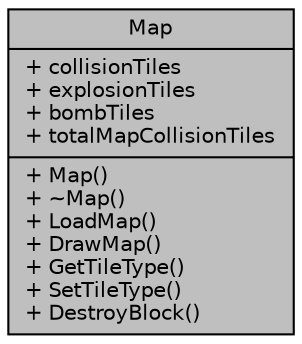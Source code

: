 digraph "Map"
{
  edge [fontname="Helvetica",fontsize="10",labelfontname="Helvetica",labelfontsize="10"];
  node [fontname="Helvetica",fontsize="10",shape=record];
  Node1 [label="{Map\n|+ collisionTiles\l+ explosionTiles\l+ bombTiles\l+ totalMapCollisionTiles\l|+ Map()\l+ ~Map()\l+ LoadMap()\l+ DrawMap()\l+ GetTileType()\l+ SetTileType()\l+ DestroyBlock()\l}",height=0.2,width=0.4,color="black", fillcolor="grey75", style="filled", fontcolor="black"];
}
